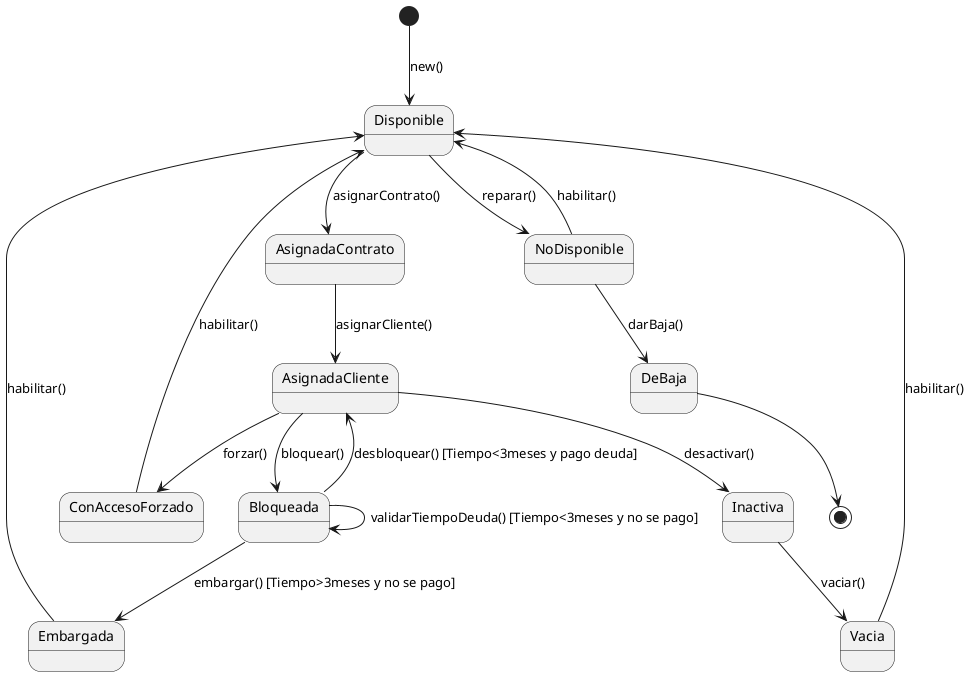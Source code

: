 @startuml cajaseguridad
[*] --> Disponible : new()


Disponible --> AsignadaContrato : asignarContrato()


AsignadaContrato --> AsignadaCliente: asignarCliente()
AsignadaCliente --> ConAccesoForzado : forzar()

ConAccesoForzado --> Disponible : habilitar()

AsignadaCliente --> Bloqueada : bloquear()

Bloqueada --> AsignadaCliente : desbloquear() [Tiempo<3meses y pago deuda]

Bloqueada --> Bloqueada : validarTiempoDeuda() [Tiempo<3meses y no se pago]

Bloqueada --> Embargada : embargar() [Tiempo>3meses y no se pago]

Embargada --> Disponible : habilitar()


Disponible --> NoDisponible : reparar()

NoDisponible --> Disponible : habilitar()

NoDisponible --> DeBaja : darBaja()

AsignadaCliente-->Inactiva : desactivar()
Inactiva --> Vacia : vaciar()
Vacia --> Disponible : habilitar()

DeBaja --> [*]

@enduml